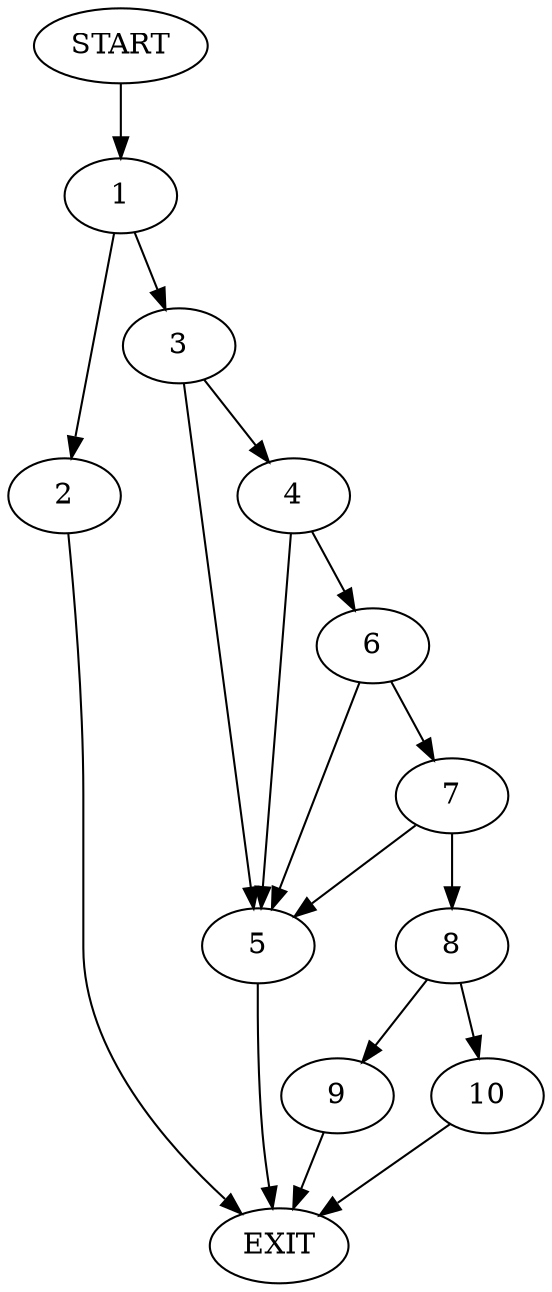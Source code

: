 digraph {
0 [label="START"]
11 [label="EXIT"]
0 -> 1
1 -> 2
1 -> 3
3 -> 4
3 -> 5
2 -> 11
5 -> 11
4 -> 6
4 -> 5
6 -> 7
6 -> 5
7 -> 8
7 -> 5
8 -> 9
8 -> 10
10 -> 11
9 -> 11
}
